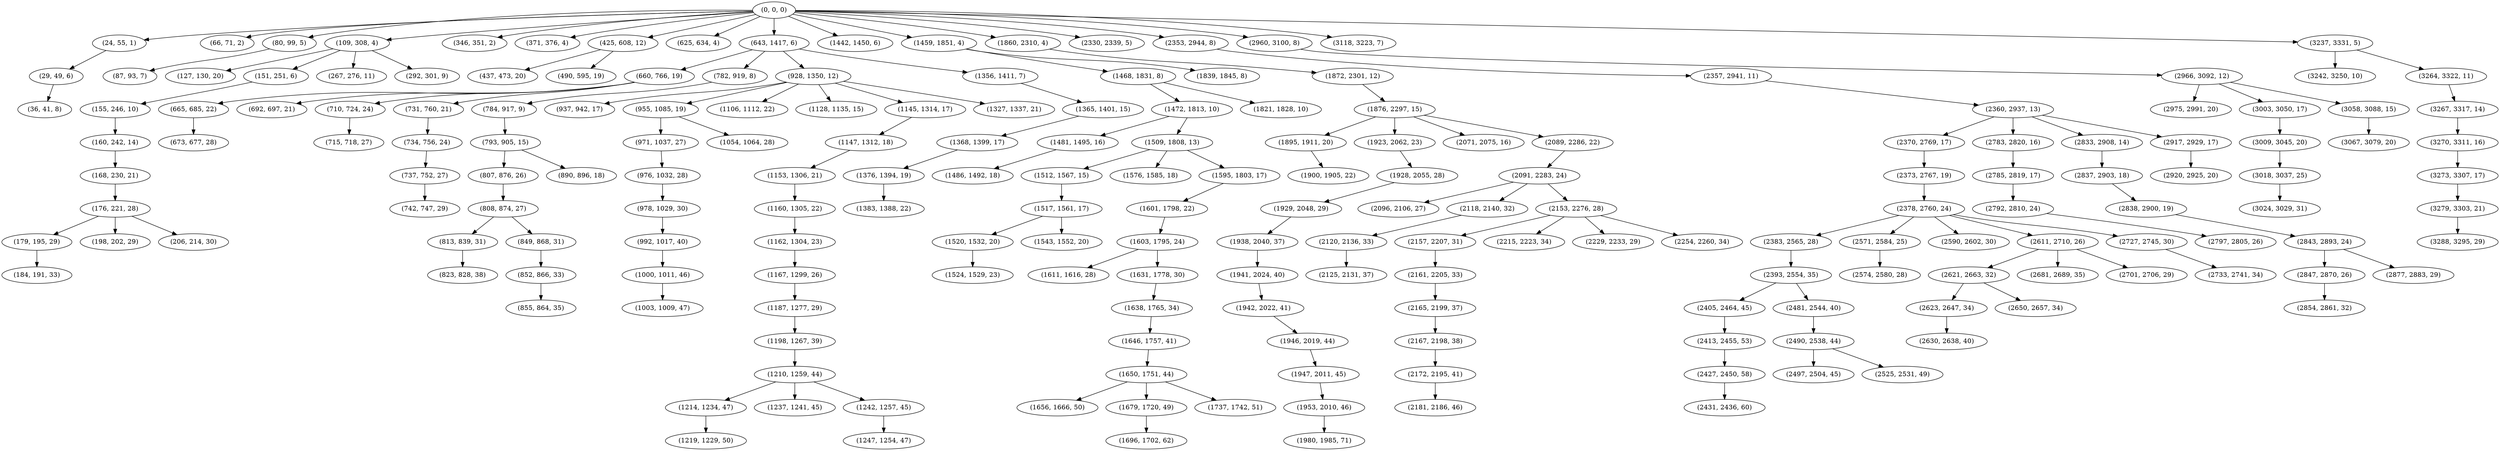 digraph tree {
    "(0, 0, 0)";
    "(24, 55, 1)";
    "(29, 49, 6)";
    "(36, 41, 8)";
    "(66, 71, 2)";
    "(80, 99, 5)";
    "(87, 93, 7)";
    "(109, 308, 4)";
    "(127, 130, 20)";
    "(151, 251, 6)";
    "(155, 246, 10)";
    "(160, 242, 14)";
    "(168, 230, 21)";
    "(176, 221, 28)";
    "(179, 195, 29)";
    "(184, 191, 33)";
    "(198, 202, 29)";
    "(206, 214, 30)";
    "(267, 276, 11)";
    "(292, 301, 9)";
    "(346, 351, 2)";
    "(371, 376, 4)";
    "(425, 608, 12)";
    "(437, 473, 20)";
    "(490, 595, 19)";
    "(625, 634, 4)";
    "(643, 1417, 6)";
    "(660, 766, 19)";
    "(665, 685, 22)";
    "(673, 677, 28)";
    "(692, 697, 21)";
    "(710, 724, 24)";
    "(715, 718, 27)";
    "(731, 760, 21)";
    "(734, 756, 24)";
    "(737, 752, 27)";
    "(742, 747, 29)";
    "(782, 919, 8)";
    "(784, 917, 9)";
    "(793, 905, 15)";
    "(807, 876, 26)";
    "(808, 874, 27)";
    "(813, 839, 31)";
    "(823, 828, 38)";
    "(849, 868, 31)";
    "(852, 866, 33)";
    "(855, 864, 35)";
    "(890, 896, 18)";
    "(928, 1350, 12)";
    "(937, 942, 17)";
    "(955, 1085, 19)";
    "(971, 1037, 27)";
    "(976, 1032, 28)";
    "(978, 1029, 30)";
    "(992, 1017, 40)";
    "(1000, 1011, 46)";
    "(1003, 1009, 47)";
    "(1054, 1064, 28)";
    "(1106, 1112, 22)";
    "(1128, 1135, 15)";
    "(1145, 1314, 17)";
    "(1147, 1312, 18)";
    "(1153, 1306, 21)";
    "(1160, 1305, 22)";
    "(1162, 1304, 23)";
    "(1167, 1299, 26)";
    "(1187, 1277, 29)";
    "(1198, 1267, 39)";
    "(1210, 1259, 44)";
    "(1214, 1234, 47)";
    "(1219, 1229, 50)";
    "(1237, 1241, 45)";
    "(1242, 1257, 45)";
    "(1247, 1254, 47)";
    "(1327, 1337, 21)";
    "(1356, 1411, 7)";
    "(1365, 1401, 15)";
    "(1368, 1399, 17)";
    "(1376, 1394, 19)";
    "(1383, 1388, 22)";
    "(1442, 1450, 6)";
    "(1459, 1851, 4)";
    "(1468, 1831, 8)";
    "(1472, 1813, 10)";
    "(1481, 1495, 16)";
    "(1486, 1492, 18)";
    "(1509, 1808, 13)";
    "(1512, 1567, 15)";
    "(1517, 1561, 17)";
    "(1520, 1532, 20)";
    "(1524, 1529, 23)";
    "(1543, 1552, 20)";
    "(1576, 1585, 18)";
    "(1595, 1803, 17)";
    "(1601, 1798, 22)";
    "(1603, 1795, 24)";
    "(1611, 1616, 28)";
    "(1631, 1778, 30)";
    "(1638, 1765, 34)";
    "(1646, 1757, 41)";
    "(1650, 1751, 44)";
    "(1656, 1666, 50)";
    "(1679, 1720, 49)";
    "(1696, 1702, 62)";
    "(1737, 1742, 51)";
    "(1821, 1828, 10)";
    "(1839, 1845, 8)";
    "(1860, 2310, 4)";
    "(1872, 2301, 12)";
    "(1876, 2297, 15)";
    "(1895, 1911, 20)";
    "(1900, 1905, 22)";
    "(1923, 2062, 23)";
    "(1928, 2055, 28)";
    "(1929, 2048, 29)";
    "(1938, 2040, 37)";
    "(1941, 2024, 40)";
    "(1942, 2022, 41)";
    "(1946, 2019, 44)";
    "(1947, 2011, 45)";
    "(1953, 2010, 46)";
    "(1980, 1985, 71)";
    "(2071, 2075, 16)";
    "(2089, 2286, 22)";
    "(2091, 2283, 24)";
    "(2096, 2106, 27)";
    "(2118, 2140, 32)";
    "(2120, 2136, 33)";
    "(2125, 2131, 37)";
    "(2153, 2276, 28)";
    "(2157, 2207, 31)";
    "(2161, 2205, 33)";
    "(2165, 2199, 37)";
    "(2167, 2198, 38)";
    "(2172, 2195, 41)";
    "(2181, 2186, 46)";
    "(2215, 2223, 34)";
    "(2229, 2233, 29)";
    "(2254, 2260, 34)";
    "(2330, 2339, 5)";
    "(2353, 2944, 8)";
    "(2357, 2941, 11)";
    "(2360, 2937, 13)";
    "(2370, 2769, 17)";
    "(2373, 2767, 19)";
    "(2378, 2760, 24)";
    "(2383, 2565, 28)";
    "(2393, 2554, 35)";
    "(2405, 2464, 45)";
    "(2413, 2455, 53)";
    "(2427, 2450, 58)";
    "(2431, 2436, 60)";
    "(2481, 2544, 40)";
    "(2490, 2538, 44)";
    "(2497, 2504, 45)";
    "(2525, 2531, 49)";
    "(2571, 2584, 25)";
    "(2574, 2580, 28)";
    "(2590, 2602, 30)";
    "(2611, 2710, 26)";
    "(2621, 2663, 32)";
    "(2623, 2647, 34)";
    "(2630, 2638, 40)";
    "(2650, 2657, 34)";
    "(2681, 2689, 35)";
    "(2701, 2706, 29)";
    "(2727, 2745, 30)";
    "(2733, 2741, 34)";
    "(2783, 2820, 16)";
    "(2785, 2819, 17)";
    "(2792, 2810, 24)";
    "(2797, 2805, 26)";
    "(2833, 2908, 14)";
    "(2837, 2903, 18)";
    "(2838, 2900, 19)";
    "(2843, 2893, 24)";
    "(2847, 2870, 26)";
    "(2854, 2861, 32)";
    "(2877, 2883, 29)";
    "(2917, 2929, 17)";
    "(2920, 2925, 20)";
    "(2960, 3100, 8)";
    "(2966, 3092, 12)";
    "(2975, 2991, 20)";
    "(3003, 3050, 17)";
    "(3009, 3045, 20)";
    "(3018, 3037, 25)";
    "(3024, 3029, 31)";
    "(3058, 3088, 15)";
    "(3067, 3079, 20)";
    "(3118, 3223, 7)";
    "(3237, 3331, 5)";
    "(3242, 3250, 10)";
    "(3264, 3322, 11)";
    "(3267, 3317, 14)";
    "(3270, 3311, 16)";
    "(3273, 3307, 17)";
    "(3279, 3303, 21)";
    "(3288, 3295, 29)";
    "(0, 0, 0)" -> "(24, 55, 1)";
    "(0, 0, 0)" -> "(66, 71, 2)";
    "(0, 0, 0)" -> "(80, 99, 5)";
    "(0, 0, 0)" -> "(109, 308, 4)";
    "(0, 0, 0)" -> "(346, 351, 2)";
    "(0, 0, 0)" -> "(371, 376, 4)";
    "(0, 0, 0)" -> "(425, 608, 12)";
    "(0, 0, 0)" -> "(625, 634, 4)";
    "(0, 0, 0)" -> "(643, 1417, 6)";
    "(0, 0, 0)" -> "(1442, 1450, 6)";
    "(0, 0, 0)" -> "(1459, 1851, 4)";
    "(0, 0, 0)" -> "(1860, 2310, 4)";
    "(0, 0, 0)" -> "(2330, 2339, 5)";
    "(0, 0, 0)" -> "(2353, 2944, 8)";
    "(0, 0, 0)" -> "(2960, 3100, 8)";
    "(0, 0, 0)" -> "(3118, 3223, 7)";
    "(0, 0, 0)" -> "(3237, 3331, 5)";
    "(24, 55, 1)" -> "(29, 49, 6)";
    "(29, 49, 6)" -> "(36, 41, 8)";
    "(80, 99, 5)" -> "(87, 93, 7)";
    "(109, 308, 4)" -> "(127, 130, 20)";
    "(109, 308, 4)" -> "(151, 251, 6)";
    "(109, 308, 4)" -> "(267, 276, 11)";
    "(109, 308, 4)" -> "(292, 301, 9)";
    "(151, 251, 6)" -> "(155, 246, 10)";
    "(155, 246, 10)" -> "(160, 242, 14)";
    "(160, 242, 14)" -> "(168, 230, 21)";
    "(168, 230, 21)" -> "(176, 221, 28)";
    "(176, 221, 28)" -> "(179, 195, 29)";
    "(176, 221, 28)" -> "(198, 202, 29)";
    "(176, 221, 28)" -> "(206, 214, 30)";
    "(179, 195, 29)" -> "(184, 191, 33)";
    "(425, 608, 12)" -> "(437, 473, 20)";
    "(425, 608, 12)" -> "(490, 595, 19)";
    "(643, 1417, 6)" -> "(660, 766, 19)";
    "(643, 1417, 6)" -> "(782, 919, 8)";
    "(643, 1417, 6)" -> "(928, 1350, 12)";
    "(643, 1417, 6)" -> "(1356, 1411, 7)";
    "(660, 766, 19)" -> "(665, 685, 22)";
    "(660, 766, 19)" -> "(692, 697, 21)";
    "(660, 766, 19)" -> "(710, 724, 24)";
    "(660, 766, 19)" -> "(731, 760, 21)";
    "(665, 685, 22)" -> "(673, 677, 28)";
    "(710, 724, 24)" -> "(715, 718, 27)";
    "(731, 760, 21)" -> "(734, 756, 24)";
    "(734, 756, 24)" -> "(737, 752, 27)";
    "(737, 752, 27)" -> "(742, 747, 29)";
    "(782, 919, 8)" -> "(784, 917, 9)";
    "(784, 917, 9)" -> "(793, 905, 15)";
    "(793, 905, 15)" -> "(807, 876, 26)";
    "(793, 905, 15)" -> "(890, 896, 18)";
    "(807, 876, 26)" -> "(808, 874, 27)";
    "(808, 874, 27)" -> "(813, 839, 31)";
    "(808, 874, 27)" -> "(849, 868, 31)";
    "(813, 839, 31)" -> "(823, 828, 38)";
    "(849, 868, 31)" -> "(852, 866, 33)";
    "(852, 866, 33)" -> "(855, 864, 35)";
    "(928, 1350, 12)" -> "(937, 942, 17)";
    "(928, 1350, 12)" -> "(955, 1085, 19)";
    "(928, 1350, 12)" -> "(1106, 1112, 22)";
    "(928, 1350, 12)" -> "(1128, 1135, 15)";
    "(928, 1350, 12)" -> "(1145, 1314, 17)";
    "(928, 1350, 12)" -> "(1327, 1337, 21)";
    "(955, 1085, 19)" -> "(971, 1037, 27)";
    "(955, 1085, 19)" -> "(1054, 1064, 28)";
    "(971, 1037, 27)" -> "(976, 1032, 28)";
    "(976, 1032, 28)" -> "(978, 1029, 30)";
    "(978, 1029, 30)" -> "(992, 1017, 40)";
    "(992, 1017, 40)" -> "(1000, 1011, 46)";
    "(1000, 1011, 46)" -> "(1003, 1009, 47)";
    "(1145, 1314, 17)" -> "(1147, 1312, 18)";
    "(1147, 1312, 18)" -> "(1153, 1306, 21)";
    "(1153, 1306, 21)" -> "(1160, 1305, 22)";
    "(1160, 1305, 22)" -> "(1162, 1304, 23)";
    "(1162, 1304, 23)" -> "(1167, 1299, 26)";
    "(1167, 1299, 26)" -> "(1187, 1277, 29)";
    "(1187, 1277, 29)" -> "(1198, 1267, 39)";
    "(1198, 1267, 39)" -> "(1210, 1259, 44)";
    "(1210, 1259, 44)" -> "(1214, 1234, 47)";
    "(1210, 1259, 44)" -> "(1237, 1241, 45)";
    "(1210, 1259, 44)" -> "(1242, 1257, 45)";
    "(1214, 1234, 47)" -> "(1219, 1229, 50)";
    "(1242, 1257, 45)" -> "(1247, 1254, 47)";
    "(1356, 1411, 7)" -> "(1365, 1401, 15)";
    "(1365, 1401, 15)" -> "(1368, 1399, 17)";
    "(1368, 1399, 17)" -> "(1376, 1394, 19)";
    "(1376, 1394, 19)" -> "(1383, 1388, 22)";
    "(1459, 1851, 4)" -> "(1468, 1831, 8)";
    "(1459, 1851, 4)" -> "(1839, 1845, 8)";
    "(1468, 1831, 8)" -> "(1472, 1813, 10)";
    "(1468, 1831, 8)" -> "(1821, 1828, 10)";
    "(1472, 1813, 10)" -> "(1481, 1495, 16)";
    "(1472, 1813, 10)" -> "(1509, 1808, 13)";
    "(1481, 1495, 16)" -> "(1486, 1492, 18)";
    "(1509, 1808, 13)" -> "(1512, 1567, 15)";
    "(1509, 1808, 13)" -> "(1576, 1585, 18)";
    "(1509, 1808, 13)" -> "(1595, 1803, 17)";
    "(1512, 1567, 15)" -> "(1517, 1561, 17)";
    "(1517, 1561, 17)" -> "(1520, 1532, 20)";
    "(1517, 1561, 17)" -> "(1543, 1552, 20)";
    "(1520, 1532, 20)" -> "(1524, 1529, 23)";
    "(1595, 1803, 17)" -> "(1601, 1798, 22)";
    "(1601, 1798, 22)" -> "(1603, 1795, 24)";
    "(1603, 1795, 24)" -> "(1611, 1616, 28)";
    "(1603, 1795, 24)" -> "(1631, 1778, 30)";
    "(1631, 1778, 30)" -> "(1638, 1765, 34)";
    "(1638, 1765, 34)" -> "(1646, 1757, 41)";
    "(1646, 1757, 41)" -> "(1650, 1751, 44)";
    "(1650, 1751, 44)" -> "(1656, 1666, 50)";
    "(1650, 1751, 44)" -> "(1679, 1720, 49)";
    "(1650, 1751, 44)" -> "(1737, 1742, 51)";
    "(1679, 1720, 49)" -> "(1696, 1702, 62)";
    "(1860, 2310, 4)" -> "(1872, 2301, 12)";
    "(1872, 2301, 12)" -> "(1876, 2297, 15)";
    "(1876, 2297, 15)" -> "(1895, 1911, 20)";
    "(1876, 2297, 15)" -> "(1923, 2062, 23)";
    "(1876, 2297, 15)" -> "(2071, 2075, 16)";
    "(1876, 2297, 15)" -> "(2089, 2286, 22)";
    "(1895, 1911, 20)" -> "(1900, 1905, 22)";
    "(1923, 2062, 23)" -> "(1928, 2055, 28)";
    "(1928, 2055, 28)" -> "(1929, 2048, 29)";
    "(1929, 2048, 29)" -> "(1938, 2040, 37)";
    "(1938, 2040, 37)" -> "(1941, 2024, 40)";
    "(1941, 2024, 40)" -> "(1942, 2022, 41)";
    "(1942, 2022, 41)" -> "(1946, 2019, 44)";
    "(1946, 2019, 44)" -> "(1947, 2011, 45)";
    "(1947, 2011, 45)" -> "(1953, 2010, 46)";
    "(1953, 2010, 46)" -> "(1980, 1985, 71)";
    "(2089, 2286, 22)" -> "(2091, 2283, 24)";
    "(2091, 2283, 24)" -> "(2096, 2106, 27)";
    "(2091, 2283, 24)" -> "(2118, 2140, 32)";
    "(2091, 2283, 24)" -> "(2153, 2276, 28)";
    "(2118, 2140, 32)" -> "(2120, 2136, 33)";
    "(2120, 2136, 33)" -> "(2125, 2131, 37)";
    "(2153, 2276, 28)" -> "(2157, 2207, 31)";
    "(2153, 2276, 28)" -> "(2215, 2223, 34)";
    "(2153, 2276, 28)" -> "(2229, 2233, 29)";
    "(2153, 2276, 28)" -> "(2254, 2260, 34)";
    "(2157, 2207, 31)" -> "(2161, 2205, 33)";
    "(2161, 2205, 33)" -> "(2165, 2199, 37)";
    "(2165, 2199, 37)" -> "(2167, 2198, 38)";
    "(2167, 2198, 38)" -> "(2172, 2195, 41)";
    "(2172, 2195, 41)" -> "(2181, 2186, 46)";
    "(2353, 2944, 8)" -> "(2357, 2941, 11)";
    "(2357, 2941, 11)" -> "(2360, 2937, 13)";
    "(2360, 2937, 13)" -> "(2370, 2769, 17)";
    "(2360, 2937, 13)" -> "(2783, 2820, 16)";
    "(2360, 2937, 13)" -> "(2833, 2908, 14)";
    "(2360, 2937, 13)" -> "(2917, 2929, 17)";
    "(2370, 2769, 17)" -> "(2373, 2767, 19)";
    "(2373, 2767, 19)" -> "(2378, 2760, 24)";
    "(2378, 2760, 24)" -> "(2383, 2565, 28)";
    "(2378, 2760, 24)" -> "(2571, 2584, 25)";
    "(2378, 2760, 24)" -> "(2590, 2602, 30)";
    "(2378, 2760, 24)" -> "(2611, 2710, 26)";
    "(2378, 2760, 24)" -> "(2727, 2745, 30)";
    "(2383, 2565, 28)" -> "(2393, 2554, 35)";
    "(2393, 2554, 35)" -> "(2405, 2464, 45)";
    "(2393, 2554, 35)" -> "(2481, 2544, 40)";
    "(2405, 2464, 45)" -> "(2413, 2455, 53)";
    "(2413, 2455, 53)" -> "(2427, 2450, 58)";
    "(2427, 2450, 58)" -> "(2431, 2436, 60)";
    "(2481, 2544, 40)" -> "(2490, 2538, 44)";
    "(2490, 2538, 44)" -> "(2497, 2504, 45)";
    "(2490, 2538, 44)" -> "(2525, 2531, 49)";
    "(2571, 2584, 25)" -> "(2574, 2580, 28)";
    "(2611, 2710, 26)" -> "(2621, 2663, 32)";
    "(2611, 2710, 26)" -> "(2681, 2689, 35)";
    "(2611, 2710, 26)" -> "(2701, 2706, 29)";
    "(2621, 2663, 32)" -> "(2623, 2647, 34)";
    "(2621, 2663, 32)" -> "(2650, 2657, 34)";
    "(2623, 2647, 34)" -> "(2630, 2638, 40)";
    "(2727, 2745, 30)" -> "(2733, 2741, 34)";
    "(2783, 2820, 16)" -> "(2785, 2819, 17)";
    "(2785, 2819, 17)" -> "(2792, 2810, 24)";
    "(2792, 2810, 24)" -> "(2797, 2805, 26)";
    "(2833, 2908, 14)" -> "(2837, 2903, 18)";
    "(2837, 2903, 18)" -> "(2838, 2900, 19)";
    "(2838, 2900, 19)" -> "(2843, 2893, 24)";
    "(2843, 2893, 24)" -> "(2847, 2870, 26)";
    "(2843, 2893, 24)" -> "(2877, 2883, 29)";
    "(2847, 2870, 26)" -> "(2854, 2861, 32)";
    "(2917, 2929, 17)" -> "(2920, 2925, 20)";
    "(2960, 3100, 8)" -> "(2966, 3092, 12)";
    "(2966, 3092, 12)" -> "(2975, 2991, 20)";
    "(2966, 3092, 12)" -> "(3003, 3050, 17)";
    "(2966, 3092, 12)" -> "(3058, 3088, 15)";
    "(3003, 3050, 17)" -> "(3009, 3045, 20)";
    "(3009, 3045, 20)" -> "(3018, 3037, 25)";
    "(3018, 3037, 25)" -> "(3024, 3029, 31)";
    "(3058, 3088, 15)" -> "(3067, 3079, 20)";
    "(3237, 3331, 5)" -> "(3242, 3250, 10)";
    "(3237, 3331, 5)" -> "(3264, 3322, 11)";
    "(3264, 3322, 11)" -> "(3267, 3317, 14)";
    "(3267, 3317, 14)" -> "(3270, 3311, 16)";
    "(3270, 3311, 16)" -> "(3273, 3307, 17)";
    "(3273, 3307, 17)" -> "(3279, 3303, 21)";
    "(3279, 3303, 21)" -> "(3288, 3295, 29)";
}
